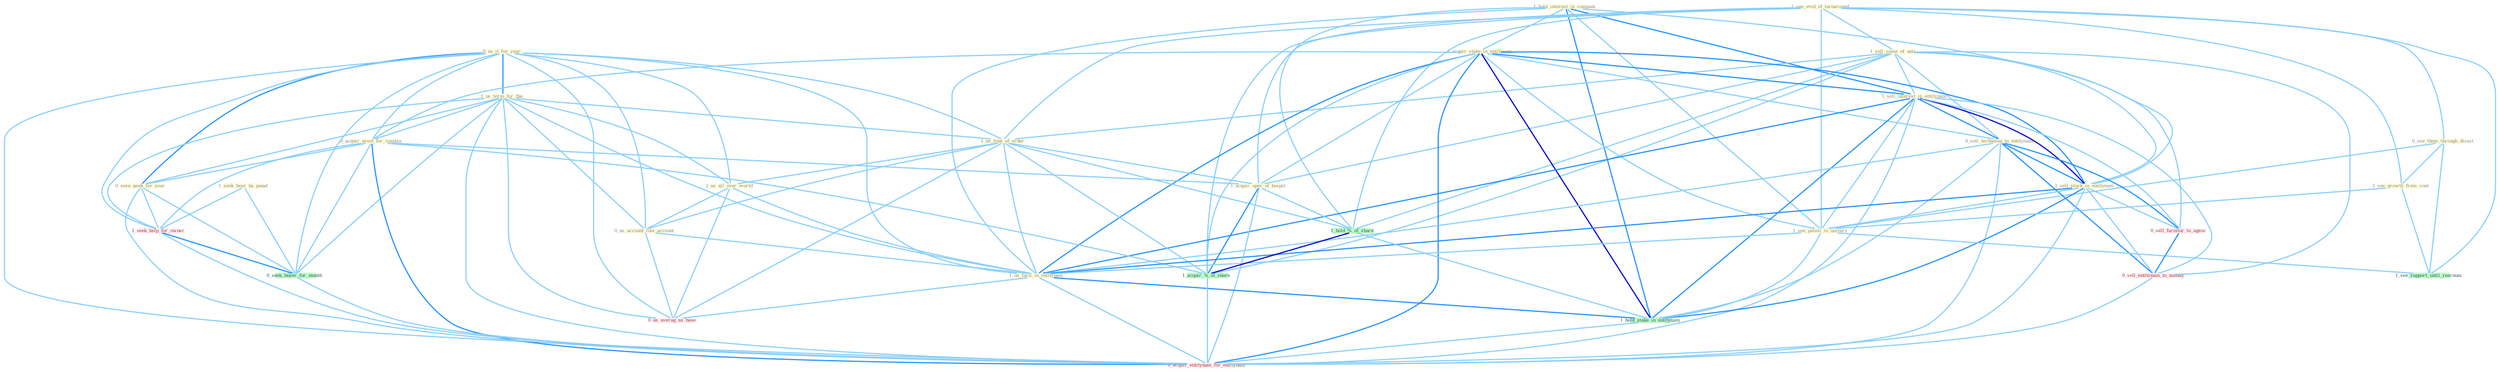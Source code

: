 Graph G{ 
    node
    [shape=polygon,style=filled,width=.5,height=.06,color="#BDFCC9",fixedsize=true,fontsize=4,
    fontcolor="#2f4f4f"];
    {node
    [color="#ffffe0", fontcolor="#8b7d6b"] "1_hold_interest_in_compani " "1_see_evid_of_turnaround " "0_us_it_for_year " "1_us_term_for_the " "1_sell_some_of_unit " "0_see_them_through_disast " "1_acquir_stake_in_entitynam " "1_sell_interest_in_entitynam " "1_us_type_of_order " "0_sell_technolog_to_entitynam " "0_acquir_asset_for_combin " "1_sell_stock_in_entitynam " "0_seen_peak_for_year " "1_see_growth_from_coat " "1_acquir_oper_of_hospit " "1_us_all_over_world " "1_see_galaxi_in_univers " "0_us_account_like_account " "1_us_facil_in_entitynam " "1_seek_hear_by_panel "}
{node [color="#fff0f5", fontcolor="#b22222"] "1_seek_help_for_owner " "0_sell_furnitur_to_agenc " "0_us_averag_as_base " "0_sell_entitynam_to_manag " "0_acquir_entitynam_for_entitynam "}
edge [color="#B0E2FF"];

	"1_hold_interest_in_compani " -- "1_acquir_stake_in_entitynam " [w="1", color="#87cefa" ];
	"1_hold_interest_in_compani " -- "1_sell_interest_in_entitynam " [w="2", color="#1e90ff" , len=0.8];
	"1_hold_interest_in_compani " -- "1_sell_stock_in_entitynam " [w="1", color="#87cefa" ];
	"1_hold_interest_in_compani " -- "1_see_galaxi_in_univers " [w="1", color="#87cefa" ];
	"1_hold_interest_in_compani " -- "1_us_facil_in_entitynam " [w="1", color="#87cefa" ];
	"1_hold_interest_in_compani " -- "1_hold_%_of_share " [w="1", color="#87cefa" ];
	"1_hold_interest_in_compani " -- "1_hold_stake_in_entitynam " [w="2", color="#1e90ff" , len=0.8];
	"1_see_evid_of_turnaround " -- "1_sell_some_of_unit " [w="1", color="#87cefa" ];
	"1_see_evid_of_turnaround " -- "0_see_them_through_disast " [w="1", color="#87cefa" ];
	"1_see_evid_of_turnaround " -- "1_us_type_of_order " [w="1", color="#87cefa" ];
	"1_see_evid_of_turnaround " -- "1_see_growth_from_coat " [w="1", color="#87cefa" ];
	"1_see_evid_of_turnaround " -- "1_acquir_oper_of_hospit " [w="1", color="#87cefa" ];
	"1_see_evid_of_turnaround " -- "1_see_galaxi_in_univers " [w="1", color="#87cefa" ];
	"1_see_evid_of_turnaround " -- "1_hold_%_of_share " [w="1", color="#87cefa" ];
	"1_see_evid_of_turnaround " -- "1_acquir_%_of_share " [w="1", color="#87cefa" ];
	"1_see_evid_of_turnaround " -- "1_see_support_until_yearnum " [w="1", color="#87cefa" ];
	"0_us_it_for_year " -- "1_us_term_for_the " [w="2", color="#1e90ff" , len=0.8];
	"0_us_it_for_year " -- "1_us_type_of_order " [w="1", color="#87cefa" ];
	"0_us_it_for_year " -- "0_acquir_asset_for_combin " [w="1", color="#87cefa" ];
	"0_us_it_for_year " -- "0_seen_peak_for_year " [w="2", color="#1e90ff" , len=0.8];
	"0_us_it_for_year " -- "1_us_all_over_world " [w="1", color="#87cefa" ];
	"0_us_it_for_year " -- "0_us_account_like_account " [w="1", color="#87cefa" ];
	"0_us_it_for_year " -- "1_us_facil_in_entitynam " [w="1", color="#87cefa" ];
	"0_us_it_for_year " -- "1_seek_help_for_owner " [w="1", color="#87cefa" ];
	"0_us_it_for_year " -- "0_seek_buyer_for_month " [w="1", color="#87cefa" ];
	"0_us_it_for_year " -- "0_us_averag_as_base " [w="1", color="#87cefa" ];
	"0_us_it_for_year " -- "0_acquir_entitynam_for_entitynam " [w="1", color="#87cefa" ];
	"1_us_term_for_the " -- "1_us_type_of_order " [w="1", color="#87cefa" ];
	"1_us_term_for_the " -- "0_acquir_asset_for_combin " [w="1", color="#87cefa" ];
	"1_us_term_for_the " -- "0_seen_peak_for_year " [w="1", color="#87cefa" ];
	"1_us_term_for_the " -- "1_us_all_over_world " [w="1", color="#87cefa" ];
	"1_us_term_for_the " -- "0_us_account_like_account " [w="1", color="#87cefa" ];
	"1_us_term_for_the " -- "1_us_facil_in_entitynam " [w="1", color="#87cefa" ];
	"1_us_term_for_the " -- "1_seek_help_for_owner " [w="1", color="#87cefa" ];
	"1_us_term_for_the " -- "0_seek_buyer_for_month " [w="1", color="#87cefa" ];
	"1_us_term_for_the " -- "0_us_averag_as_base " [w="1", color="#87cefa" ];
	"1_us_term_for_the " -- "0_acquir_entitynam_for_entitynam " [w="1", color="#87cefa" ];
	"1_sell_some_of_unit " -- "1_sell_interest_in_entitynam " [w="1", color="#87cefa" ];
	"1_sell_some_of_unit " -- "1_us_type_of_order " [w="1", color="#87cefa" ];
	"1_sell_some_of_unit " -- "0_sell_technolog_to_entitynam " [w="1", color="#87cefa" ];
	"1_sell_some_of_unit " -- "1_sell_stock_in_entitynam " [w="1", color="#87cefa" ];
	"1_sell_some_of_unit " -- "1_acquir_oper_of_hospit " [w="1", color="#87cefa" ];
	"1_sell_some_of_unit " -- "1_hold_%_of_share " [w="1", color="#87cefa" ];
	"1_sell_some_of_unit " -- "1_acquir_%_of_share " [w="1", color="#87cefa" ];
	"1_sell_some_of_unit " -- "0_sell_furnitur_to_agenc " [w="1", color="#87cefa" ];
	"1_sell_some_of_unit " -- "0_sell_entitynam_to_manag " [w="1", color="#87cefa" ];
	"0_see_them_through_disast " -- "1_see_growth_from_coat " [w="1", color="#87cefa" ];
	"0_see_them_through_disast " -- "1_see_galaxi_in_univers " [w="1", color="#87cefa" ];
	"0_see_them_through_disast " -- "1_see_support_until_yearnum " [w="1", color="#87cefa" ];
	"1_acquir_stake_in_entitynam " -- "1_sell_interest_in_entitynam " [w="2", color="#1e90ff" , len=0.8];
	"1_acquir_stake_in_entitynam " -- "0_sell_technolog_to_entitynam " [w="1", color="#87cefa" ];
	"1_acquir_stake_in_entitynam " -- "0_acquir_asset_for_combin " [w="1", color="#87cefa" ];
	"1_acquir_stake_in_entitynam " -- "1_sell_stock_in_entitynam " [w="2", color="#1e90ff" , len=0.8];
	"1_acquir_stake_in_entitynam " -- "1_acquir_oper_of_hospit " [w="1", color="#87cefa" ];
	"1_acquir_stake_in_entitynam " -- "1_see_galaxi_in_univers " [w="1", color="#87cefa" ];
	"1_acquir_stake_in_entitynam " -- "1_us_facil_in_entitynam " [w="2", color="#1e90ff" , len=0.8];
	"1_acquir_stake_in_entitynam " -- "1_hold_stake_in_entitynam " [w="3", color="#0000cd" , len=0.6];
	"1_acquir_stake_in_entitynam " -- "1_acquir_%_of_share " [w="1", color="#87cefa" ];
	"1_acquir_stake_in_entitynam " -- "0_acquir_entitynam_for_entitynam " [w="2", color="#1e90ff" , len=0.8];
	"1_sell_interest_in_entitynam " -- "0_sell_technolog_to_entitynam " [w="2", color="#1e90ff" , len=0.8];
	"1_sell_interest_in_entitynam " -- "1_sell_stock_in_entitynam " [w="3", color="#0000cd" , len=0.6];
	"1_sell_interest_in_entitynam " -- "1_see_galaxi_in_univers " [w="1", color="#87cefa" ];
	"1_sell_interest_in_entitynam " -- "1_us_facil_in_entitynam " [w="2", color="#1e90ff" , len=0.8];
	"1_sell_interest_in_entitynam " -- "1_hold_stake_in_entitynam " [w="2", color="#1e90ff" , len=0.8];
	"1_sell_interest_in_entitynam " -- "0_sell_furnitur_to_agenc " [w="1", color="#87cefa" ];
	"1_sell_interest_in_entitynam " -- "0_sell_entitynam_to_manag " [w="1", color="#87cefa" ];
	"1_sell_interest_in_entitynam " -- "0_acquir_entitynam_for_entitynam " [w="1", color="#87cefa" ];
	"1_us_type_of_order " -- "1_acquir_oper_of_hospit " [w="1", color="#87cefa" ];
	"1_us_type_of_order " -- "1_us_all_over_world " [w="1", color="#87cefa" ];
	"1_us_type_of_order " -- "0_us_account_like_account " [w="1", color="#87cefa" ];
	"1_us_type_of_order " -- "1_us_facil_in_entitynam " [w="1", color="#87cefa" ];
	"1_us_type_of_order " -- "1_hold_%_of_share " [w="1", color="#87cefa" ];
	"1_us_type_of_order " -- "1_acquir_%_of_share " [w="1", color="#87cefa" ];
	"1_us_type_of_order " -- "0_us_averag_as_base " [w="1", color="#87cefa" ];
	"0_sell_technolog_to_entitynam " -- "1_sell_stock_in_entitynam " [w="2", color="#1e90ff" , len=0.8];
	"0_sell_technolog_to_entitynam " -- "1_us_facil_in_entitynam " [w="1", color="#87cefa" ];
	"0_sell_technolog_to_entitynam " -- "1_hold_stake_in_entitynam " [w="1", color="#87cefa" ];
	"0_sell_technolog_to_entitynam " -- "0_sell_furnitur_to_agenc " [w="2", color="#1e90ff" , len=0.8];
	"0_sell_technolog_to_entitynam " -- "0_sell_entitynam_to_manag " [w="2", color="#1e90ff" , len=0.8];
	"0_sell_technolog_to_entitynam " -- "0_acquir_entitynam_for_entitynam " [w="1", color="#87cefa" ];
	"0_acquir_asset_for_combin " -- "0_seen_peak_for_year " [w="1", color="#87cefa" ];
	"0_acquir_asset_for_combin " -- "1_acquir_oper_of_hospit " [w="1", color="#87cefa" ];
	"0_acquir_asset_for_combin " -- "1_seek_help_for_owner " [w="1", color="#87cefa" ];
	"0_acquir_asset_for_combin " -- "0_seek_buyer_for_month " [w="1", color="#87cefa" ];
	"0_acquir_asset_for_combin " -- "1_acquir_%_of_share " [w="1", color="#87cefa" ];
	"0_acquir_asset_for_combin " -- "0_acquir_entitynam_for_entitynam " [w="2", color="#1e90ff" , len=0.8];
	"1_sell_stock_in_entitynam " -- "1_see_galaxi_in_univers " [w="1", color="#87cefa" ];
	"1_sell_stock_in_entitynam " -- "1_us_facil_in_entitynam " [w="2", color="#1e90ff" , len=0.8];
	"1_sell_stock_in_entitynam " -- "1_hold_stake_in_entitynam " [w="2", color="#1e90ff" , len=0.8];
	"1_sell_stock_in_entitynam " -- "0_sell_furnitur_to_agenc " [w="1", color="#87cefa" ];
	"1_sell_stock_in_entitynam " -- "0_sell_entitynam_to_manag " [w="1", color="#87cefa" ];
	"1_sell_stock_in_entitynam " -- "0_acquir_entitynam_for_entitynam " [w="1", color="#87cefa" ];
	"0_seen_peak_for_year " -- "1_seek_help_for_owner " [w="1", color="#87cefa" ];
	"0_seen_peak_for_year " -- "0_seek_buyer_for_month " [w="1", color="#87cefa" ];
	"0_seen_peak_for_year " -- "0_acquir_entitynam_for_entitynam " [w="1", color="#87cefa" ];
	"1_see_growth_from_coat " -- "1_see_galaxi_in_univers " [w="1", color="#87cefa" ];
	"1_see_growth_from_coat " -- "1_see_support_until_yearnum " [w="1", color="#87cefa" ];
	"1_acquir_oper_of_hospit " -- "1_hold_%_of_share " [w="1", color="#87cefa" ];
	"1_acquir_oper_of_hospit " -- "1_acquir_%_of_share " [w="2", color="#1e90ff" , len=0.8];
	"1_acquir_oper_of_hospit " -- "0_acquir_entitynam_for_entitynam " [w="1", color="#87cefa" ];
	"1_us_all_over_world " -- "0_us_account_like_account " [w="1", color="#87cefa" ];
	"1_us_all_over_world " -- "1_us_facil_in_entitynam " [w="1", color="#87cefa" ];
	"1_us_all_over_world " -- "0_us_averag_as_base " [w="1", color="#87cefa" ];
	"1_see_galaxi_in_univers " -- "1_us_facil_in_entitynam " [w="1", color="#87cefa" ];
	"1_see_galaxi_in_univers " -- "1_hold_stake_in_entitynam " [w="1", color="#87cefa" ];
	"1_see_galaxi_in_univers " -- "1_see_support_until_yearnum " [w="1", color="#87cefa" ];
	"0_us_account_like_account " -- "1_us_facil_in_entitynam " [w="1", color="#87cefa" ];
	"0_us_account_like_account " -- "0_us_averag_as_base " [w="1", color="#87cefa" ];
	"1_us_facil_in_entitynam " -- "1_hold_stake_in_entitynam " [w="2", color="#1e90ff" , len=0.8];
	"1_us_facil_in_entitynam " -- "0_us_averag_as_base " [w="1", color="#87cefa" ];
	"1_us_facil_in_entitynam " -- "0_acquir_entitynam_for_entitynam " [w="1", color="#87cefa" ];
	"1_seek_hear_by_panel " -- "1_seek_help_for_owner " [w="1", color="#87cefa" ];
	"1_seek_hear_by_panel " -- "0_seek_buyer_for_month " [w="1", color="#87cefa" ];
	"1_hold_%_of_share " -- "1_hold_stake_in_entitynam " [w="1", color="#87cefa" ];
	"1_hold_%_of_share " -- "1_acquir_%_of_share " [w="3", color="#0000cd" , len=0.6];
	"1_hold_stake_in_entitynam " -- "0_acquir_entitynam_for_entitynam " [w="1", color="#87cefa" ];
	"1_seek_help_for_owner " -- "0_seek_buyer_for_month " [w="2", color="#1e90ff" , len=0.8];
	"1_seek_help_for_owner " -- "0_acquir_entitynam_for_entitynam " [w="1", color="#87cefa" ];
	"0_seek_buyer_for_month " -- "0_acquir_entitynam_for_entitynam " [w="1", color="#87cefa" ];
	"1_acquir_%_of_share " -- "0_acquir_entitynam_for_entitynam " [w="1", color="#87cefa" ];
	"0_sell_furnitur_to_agenc " -- "0_sell_entitynam_to_manag " [w="2", color="#1e90ff" , len=0.8];
	"0_sell_entitynam_to_manag " -- "0_acquir_entitynam_for_entitynam " [w="1", color="#87cefa" ];
}